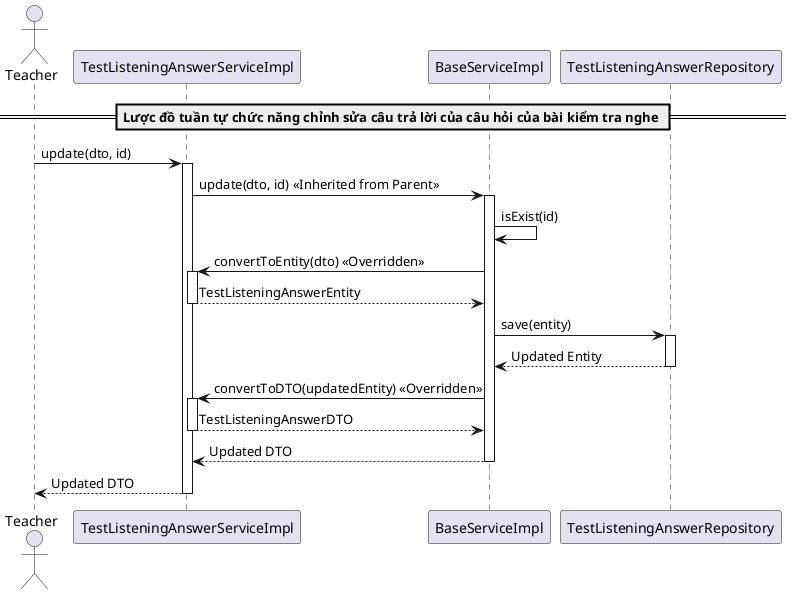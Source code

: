 @startuml updateTestListeningAnswer
actor Teacher
participant "TestListeningAnswerServiceImpl" as TestListeningAnswerService
participant "BaseServiceImpl" as BaseService
participant "TestListeningAnswerRepository" as Repository

== Lược đồ tuần tự chức năng chỉnh sửa câu trả lời của câu hỏi của bài kiểm tra nghe ==
Teacher -> TestListeningAnswerService: update(dto, id)
activate TestListeningAnswerService

TestListeningAnswerService -> BaseService: update(dto, id) << Inherited from Parent >>
activate BaseService

BaseService -> BaseService: isExist(id)
BaseService -> TestListeningAnswerService: convertToEntity(dto) << Overridden >>
activate TestListeningAnswerService
TestListeningAnswerService --> BaseService: TestListeningAnswerEntity
deactivate TestListeningAnswerService

BaseService -> Repository: save(entity)
activate Repository
Repository --> BaseService: Updated Entity
deactivate Repository

BaseService -> TestListeningAnswerService: convertToDTO(updatedEntity) << Overridden >>
activate TestListeningAnswerService
TestListeningAnswerService --> BaseService: TestListeningAnswerDTO
deactivate TestListeningAnswerService

BaseService --> TestListeningAnswerService: Updated DTO
deactivate BaseService

TestListeningAnswerService --> Teacher: Updated DTO
deactivate TestListeningAnswerService

@enduml

